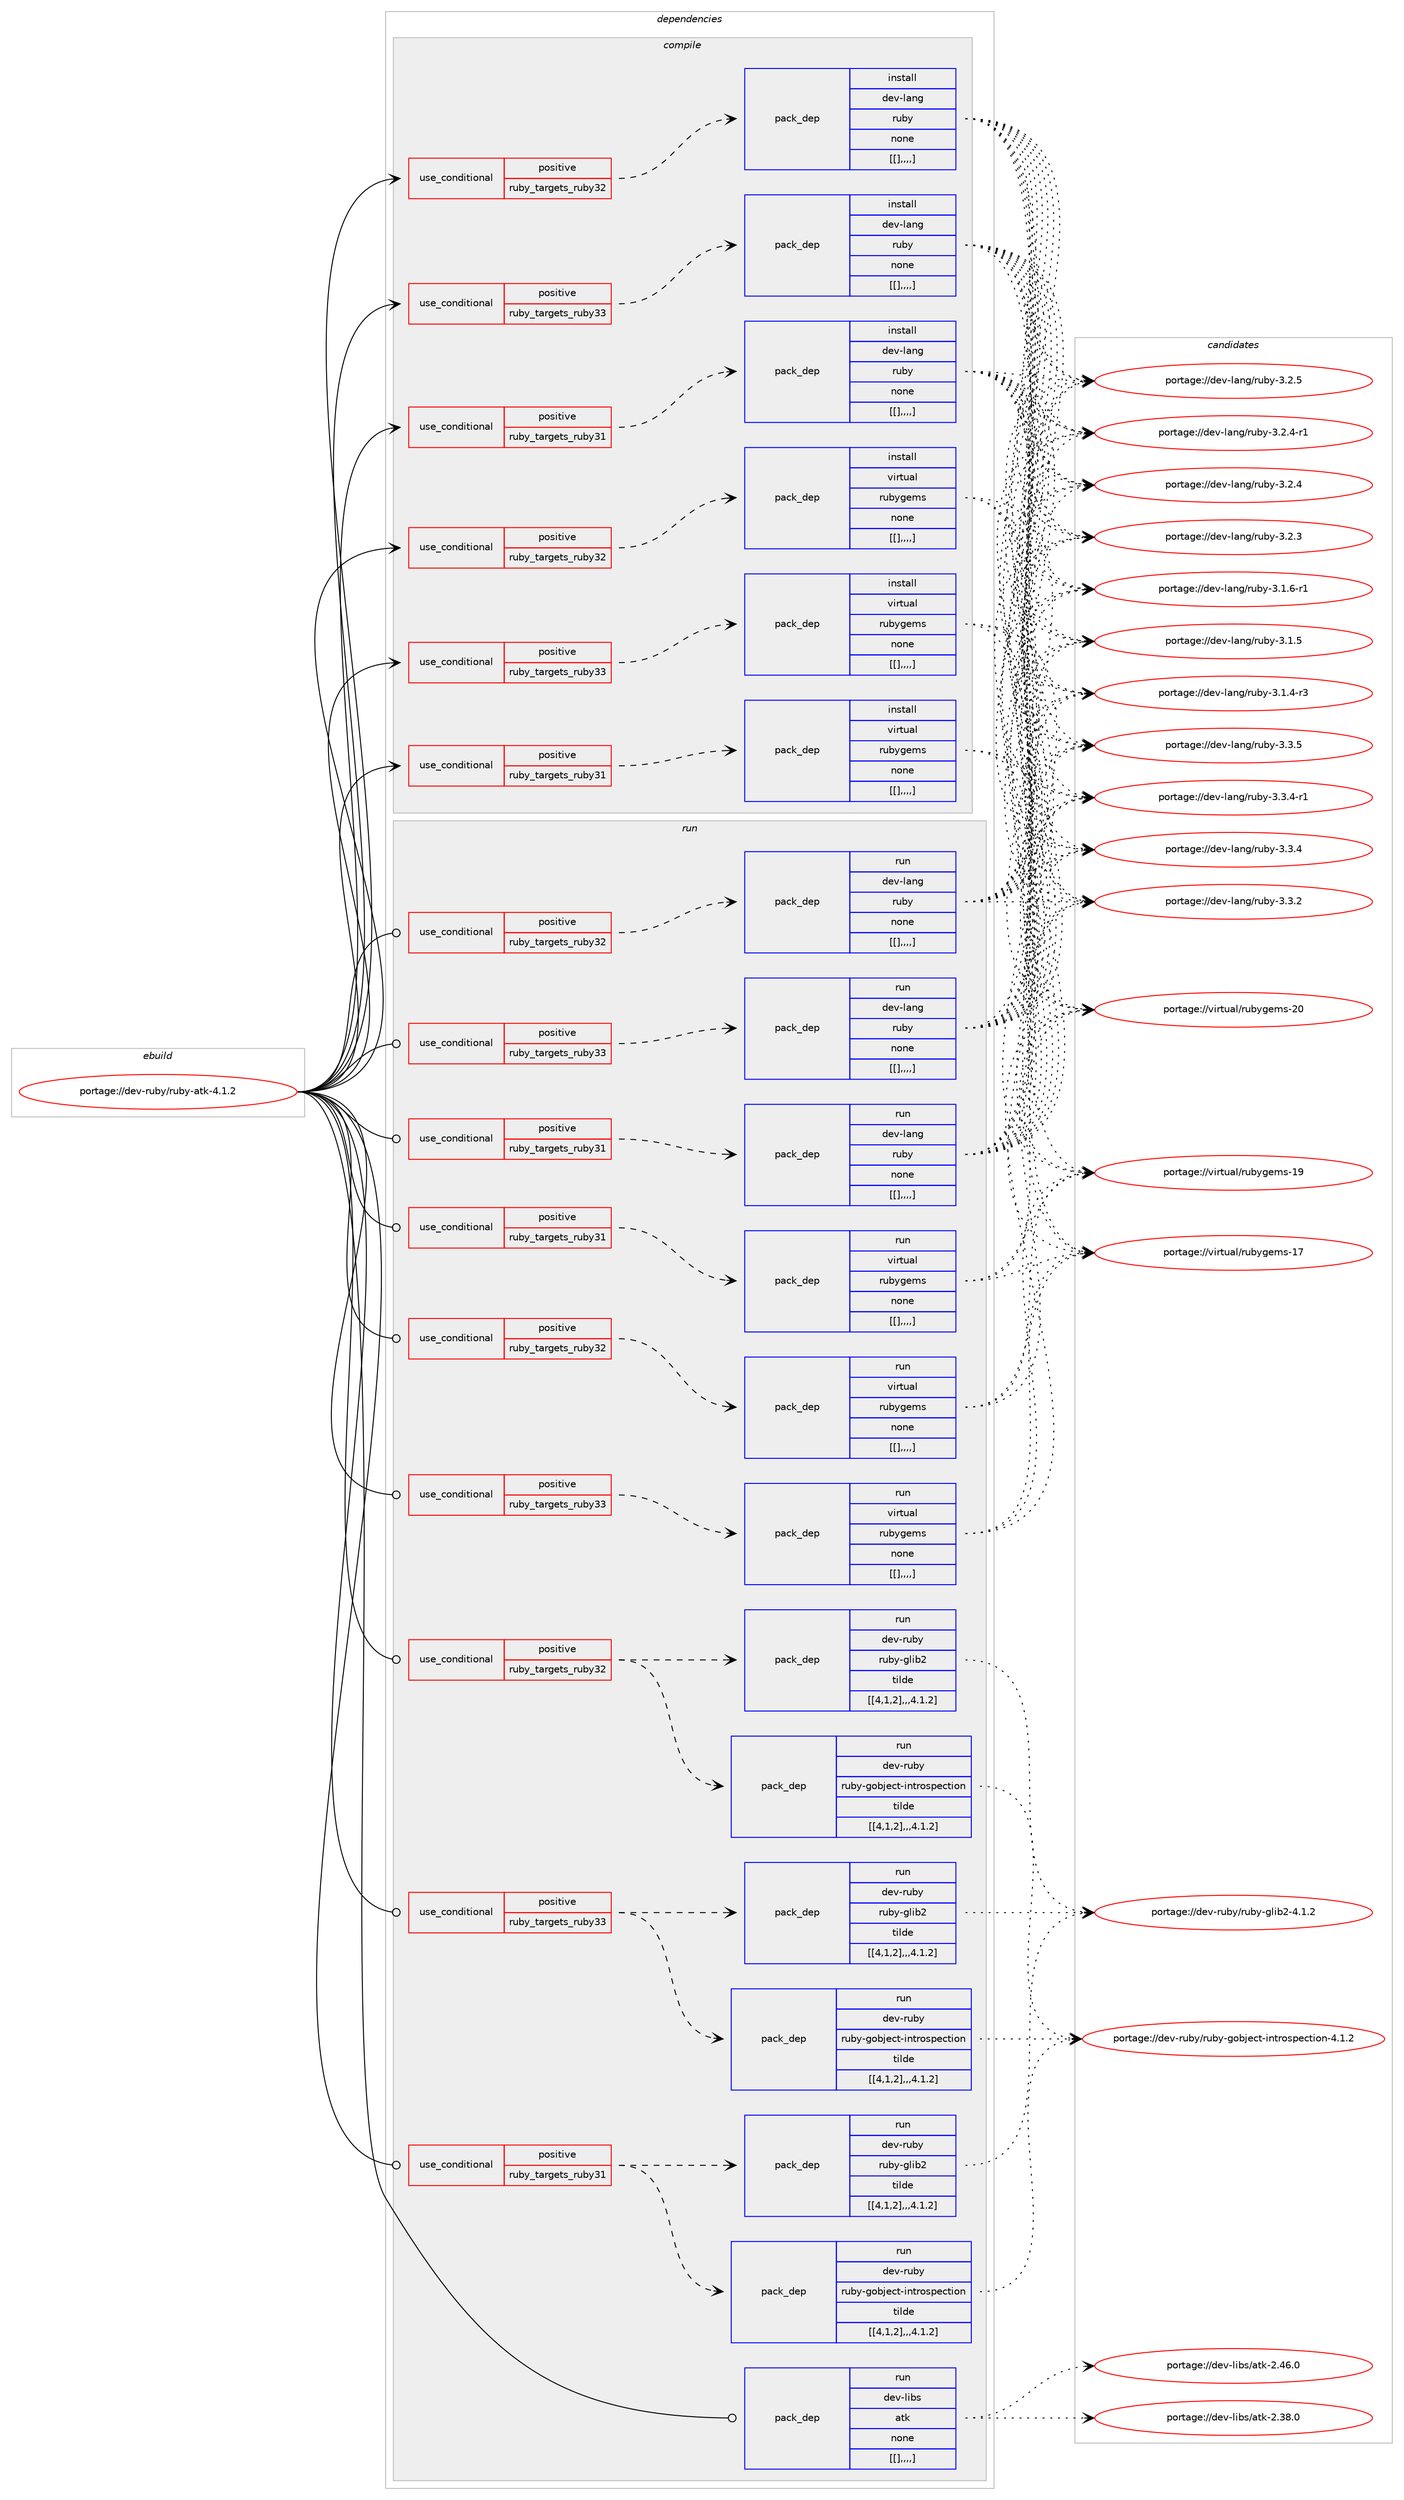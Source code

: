 digraph prolog {

# *************
# Graph options
# *************

newrank=true;
concentrate=true;
compound=true;
graph [rankdir=LR,fontname=Helvetica,fontsize=10,ranksep=1.5];#, ranksep=2.5, nodesep=0.2];
edge  [arrowhead=vee];
node  [fontname=Helvetica,fontsize=10];

# **********
# The ebuild
# **********

subgraph cluster_leftcol {
color=gray;
label=<<i>ebuild</i>>;
id [label="portage://dev-ruby/ruby-atk-4.1.2", color=red, width=4, href="../dev-ruby/ruby-atk-4.1.2.svg"];
}

# ****************
# The dependencies
# ****************

subgraph cluster_midcol {
color=gray;
label=<<i>dependencies</i>>;
subgraph cluster_compile {
fillcolor="#eeeeee";
style=filled;
label=<<i>compile</i>>;
subgraph cond56845 {
dependency203739 [label=<<TABLE BORDER="0" CELLBORDER="1" CELLSPACING="0" CELLPADDING="4"><TR><TD ROWSPAN="3" CELLPADDING="10">use_conditional</TD></TR><TR><TD>positive</TD></TR><TR><TD>ruby_targets_ruby31</TD></TR></TABLE>>, shape=none, color=red];
subgraph pack145517 {
dependency203740 [label=<<TABLE BORDER="0" CELLBORDER="1" CELLSPACING="0" CELLPADDING="4" WIDTH="220"><TR><TD ROWSPAN="6" CELLPADDING="30">pack_dep</TD></TR><TR><TD WIDTH="110">install</TD></TR><TR><TD>dev-lang</TD></TR><TR><TD>ruby</TD></TR><TR><TD>none</TD></TR><TR><TD>[[],,,,]</TD></TR></TABLE>>, shape=none, color=blue];
}
dependency203739:e -> dependency203740:w [weight=20,style="dashed",arrowhead="vee"];
}
id:e -> dependency203739:w [weight=20,style="solid",arrowhead="vee"];
subgraph cond56846 {
dependency203741 [label=<<TABLE BORDER="0" CELLBORDER="1" CELLSPACING="0" CELLPADDING="4"><TR><TD ROWSPAN="3" CELLPADDING="10">use_conditional</TD></TR><TR><TD>positive</TD></TR><TR><TD>ruby_targets_ruby31</TD></TR></TABLE>>, shape=none, color=red];
subgraph pack145518 {
dependency203742 [label=<<TABLE BORDER="0" CELLBORDER="1" CELLSPACING="0" CELLPADDING="4" WIDTH="220"><TR><TD ROWSPAN="6" CELLPADDING="30">pack_dep</TD></TR><TR><TD WIDTH="110">install</TD></TR><TR><TD>virtual</TD></TR><TR><TD>rubygems</TD></TR><TR><TD>none</TD></TR><TR><TD>[[],,,,]</TD></TR></TABLE>>, shape=none, color=blue];
}
dependency203741:e -> dependency203742:w [weight=20,style="dashed",arrowhead="vee"];
}
id:e -> dependency203741:w [weight=20,style="solid",arrowhead="vee"];
subgraph cond56847 {
dependency203743 [label=<<TABLE BORDER="0" CELLBORDER="1" CELLSPACING="0" CELLPADDING="4"><TR><TD ROWSPAN="3" CELLPADDING="10">use_conditional</TD></TR><TR><TD>positive</TD></TR><TR><TD>ruby_targets_ruby32</TD></TR></TABLE>>, shape=none, color=red];
subgraph pack145519 {
dependency203744 [label=<<TABLE BORDER="0" CELLBORDER="1" CELLSPACING="0" CELLPADDING="4" WIDTH="220"><TR><TD ROWSPAN="6" CELLPADDING="30">pack_dep</TD></TR><TR><TD WIDTH="110">install</TD></TR><TR><TD>dev-lang</TD></TR><TR><TD>ruby</TD></TR><TR><TD>none</TD></TR><TR><TD>[[],,,,]</TD></TR></TABLE>>, shape=none, color=blue];
}
dependency203743:e -> dependency203744:w [weight=20,style="dashed",arrowhead="vee"];
}
id:e -> dependency203743:w [weight=20,style="solid",arrowhead="vee"];
subgraph cond56848 {
dependency203745 [label=<<TABLE BORDER="0" CELLBORDER="1" CELLSPACING="0" CELLPADDING="4"><TR><TD ROWSPAN="3" CELLPADDING="10">use_conditional</TD></TR><TR><TD>positive</TD></TR><TR><TD>ruby_targets_ruby32</TD></TR></TABLE>>, shape=none, color=red];
subgraph pack145520 {
dependency203746 [label=<<TABLE BORDER="0" CELLBORDER="1" CELLSPACING="0" CELLPADDING="4" WIDTH="220"><TR><TD ROWSPAN="6" CELLPADDING="30">pack_dep</TD></TR><TR><TD WIDTH="110">install</TD></TR><TR><TD>virtual</TD></TR><TR><TD>rubygems</TD></TR><TR><TD>none</TD></TR><TR><TD>[[],,,,]</TD></TR></TABLE>>, shape=none, color=blue];
}
dependency203745:e -> dependency203746:w [weight=20,style="dashed",arrowhead="vee"];
}
id:e -> dependency203745:w [weight=20,style="solid",arrowhead="vee"];
subgraph cond56849 {
dependency203747 [label=<<TABLE BORDER="0" CELLBORDER="1" CELLSPACING="0" CELLPADDING="4"><TR><TD ROWSPAN="3" CELLPADDING="10">use_conditional</TD></TR><TR><TD>positive</TD></TR><TR><TD>ruby_targets_ruby33</TD></TR></TABLE>>, shape=none, color=red];
subgraph pack145521 {
dependency203748 [label=<<TABLE BORDER="0" CELLBORDER="1" CELLSPACING="0" CELLPADDING="4" WIDTH="220"><TR><TD ROWSPAN="6" CELLPADDING="30">pack_dep</TD></TR><TR><TD WIDTH="110">install</TD></TR><TR><TD>dev-lang</TD></TR><TR><TD>ruby</TD></TR><TR><TD>none</TD></TR><TR><TD>[[],,,,]</TD></TR></TABLE>>, shape=none, color=blue];
}
dependency203747:e -> dependency203748:w [weight=20,style="dashed",arrowhead="vee"];
}
id:e -> dependency203747:w [weight=20,style="solid",arrowhead="vee"];
subgraph cond56850 {
dependency203749 [label=<<TABLE BORDER="0" CELLBORDER="1" CELLSPACING="0" CELLPADDING="4"><TR><TD ROWSPAN="3" CELLPADDING="10">use_conditional</TD></TR><TR><TD>positive</TD></TR><TR><TD>ruby_targets_ruby33</TD></TR></TABLE>>, shape=none, color=red];
subgraph pack145522 {
dependency203750 [label=<<TABLE BORDER="0" CELLBORDER="1" CELLSPACING="0" CELLPADDING="4" WIDTH="220"><TR><TD ROWSPAN="6" CELLPADDING="30">pack_dep</TD></TR><TR><TD WIDTH="110">install</TD></TR><TR><TD>virtual</TD></TR><TR><TD>rubygems</TD></TR><TR><TD>none</TD></TR><TR><TD>[[],,,,]</TD></TR></TABLE>>, shape=none, color=blue];
}
dependency203749:e -> dependency203750:w [weight=20,style="dashed",arrowhead="vee"];
}
id:e -> dependency203749:w [weight=20,style="solid",arrowhead="vee"];
}
subgraph cluster_compileandrun {
fillcolor="#eeeeee";
style=filled;
label=<<i>compile and run</i>>;
}
subgraph cluster_run {
fillcolor="#eeeeee";
style=filled;
label=<<i>run</i>>;
subgraph cond56851 {
dependency203751 [label=<<TABLE BORDER="0" CELLBORDER="1" CELLSPACING="0" CELLPADDING="4"><TR><TD ROWSPAN="3" CELLPADDING="10">use_conditional</TD></TR><TR><TD>positive</TD></TR><TR><TD>ruby_targets_ruby31</TD></TR></TABLE>>, shape=none, color=red];
subgraph pack145523 {
dependency203752 [label=<<TABLE BORDER="0" CELLBORDER="1" CELLSPACING="0" CELLPADDING="4" WIDTH="220"><TR><TD ROWSPAN="6" CELLPADDING="30">pack_dep</TD></TR><TR><TD WIDTH="110">run</TD></TR><TR><TD>dev-lang</TD></TR><TR><TD>ruby</TD></TR><TR><TD>none</TD></TR><TR><TD>[[],,,,]</TD></TR></TABLE>>, shape=none, color=blue];
}
dependency203751:e -> dependency203752:w [weight=20,style="dashed",arrowhead="vee"];
}
id:e -> dependency203751:w [weight=20,style="solid",arrowhead="odot"];
subgraph cond56852 {
dependency203753 [label=<<TABLE BORDER="0" CELLBORDER="1" CELLSPACING="0" CELLPADDING="4"><TR><TD ROWSPAN="3" CELLPADDING="10">use_conditional</TD></TR><TR><TD>positive</TD></TR><TR><TD>ruby_targets_ruby31</TD></TR></TABLE>>, shape=none, color=red];
subgraph pack145524 {
dependency203754 [label=<<TABLE BORDER="0" CELLBORDER="1" CELLSPACING="0" CELLPADDING="4" WIDTH="220"><TR><TD ROWSPAN="6" CELLPADDING="30">pack_dep</TD></TR><TR><TD WIDTH="110">run</TD></TR><TR><TD>dev-ruby</TD></TR><TR><TD>ruby-glib2</TD></TR><TR><TD>tilde</TD></TR><TR><TD>[[4,1,2],,,4.1.2]</TD></TR></TABLE>>, shape=none, color=blue];
}
dependency203753:e -> dependency203754:w [weight=20,style="dashed",arrowhead="vee"];
subgraph pack145525 {
dependency203755 [label=<<TABLE BORDER="0" CELLBORDER="1" CELLSPACING="0" CELLPADDING="4" WIDTH="220"><TR><TD ROWSPAN="6" CELLPADDING="30">pack_dep</TD></TR><TR><TD WIDTH="110">run</TD></TR><TR><TD>dev-ruby</TD></TR><TR><TD>ruby-gobject-introspection</TD></TR><TR><TD>tilde</TD></TR><TR><TD>[[4,1,2],,,4.1.2]</TD></TR></TABLE>>, shape=none, color=blue];
}
dependency203753:e -> dependency203755:w [weight=20,style="dashed",arrowhead="vee"];
}
id:e -> dependency203753:w [weight=20,style="solid",arrowhead="odot"];
subgraph cond56853 {
dependency203756 [label=<<TABLE BORDER="0" CELLBORDER="1" CELLSPACING="0" CELLPADDING="4"><TR><TD ROWSPAN="3" CELLPADDING="10">use_conditional</TD></TR><TR><TD>positive</TD></TR><TR><TD>ruby_targets_ruby31</TD></TR></TABLE>>, shape=none, color=red];
subgraph pack145526 {
dependency203757 [label=<<TABLE BORDER="0" CELLBORDER="1" CELLSPACING="0" CELLPADDING="4" WIDTH="220"><TR><TD ROWSPAN="6" CELLPADDING="30">pack_dep</TD></TR><TR><TD WIDTH="110">run</TD></TR><TR><TD>virtual</TD></TR><TR><TD>rubygems</TD></TR><TR><TD>none</TD></TR><TR><TD>[[],,,,]</TD></TR></TABLE>>, shape=none, color=blue];
}
dependency203756:e -> dependency203757:w [weight=20,style="dashed",arrowhead="vee"];
}
id:e -> dependency203756:w [weight=20,style="solid",arrowhead="odot"];
subgraph cond56854 {
dependency203758 [label=<<TABLE BORDER="0" CELLBORDER="1" CELLSPACING="0" CELLPADDING="4"><TR><TD ROWSPAN="3" CELLPADDING="10">use_conditional</TD></TR><TR><TD>positive</TD></TR><TR><TD>ruby_targets_ruby32</TD></TR></TABLE>>, shape=none, color=red];
subgraph pack145527 {
dependency203759 [label=<<TABLE BORDER="0" CELLBORDER="1" CELLSPACING="0" CELLPADDING="4" WIDTH="220"><TR><TD ROWSPAN="6" CELLPADDING="30">pack_dep</TD></TR><TR><TD WIDTH="110">run</TD></TR><TR><TD>dev-lang</TD></TR><TR><TD>ruby</TD></TR><TR><TD>none</TD></TR><TR><TD>[[],,,,]</TD></TR></TABLE>>, shape=none, color=blue];
}
dependency203758:e -> dependency203759:w [weight=20,style="dashed",arrowhead="vee"];
}
id:e -> dependency203758:w [weight=20,style="solid",arrowhead="odot"];
subgraph cond56855 {
dependency203760 [label=<<TABLE BORDER="0" CELLBORDER="1" CELLSPACING="0" CELLPADDING="4"><TR><TD ROWSPAN="3" CELLPADDING="10">use_conditional</TD></TR><TR><TD>positive</TD></TR><TR><TD>ruby_targets_ruby32</TD></TR></TABLE>>, shape=none, color=red];
subgraph pack145528 {
dependency203761 [label=<<TABLE BORDER="0" CELLBORDER="1" CELLSPACING="0" CELLPADDING="4" WIDTH="220"><TR><TD ROWSPAN="6" CELLPADDING="30">pack_dep</TD></TR><TR><TD WIDTH="110">run</TD></TR><TR><TD>dev-ruby</TD></TR><TR><TD>ruby-glib2</TD></TR><TR><TD>tilde</TD></TR><TR><TD>[[4,1,2],,,4.1.2]</TD></TR></TABLE>>, shape=none, color=blue];
}
dependency203760:e -> dependency203761:w [weight=20,style="dashed",arrowhead="vee"];
subgraph pack145529 {
dependency203762 [label=<<TABLE BORDER="0" CELLBORDER="1" CELLSPACING="0" CELLPADDING="4" WIDTH="220"><TR><TD ROWSPAN="6" CELLPADDING="30">pack_dep</TD></TR><TR><TD WIDTH="110">run</TD></TR><TR><TD>dev-ruby</TD></TR><TR><TD>ruby-gobject-introspection</TD></TR><TR><TD>tilde</TD></TR><TR><TD>[[4,1,2],,,4.1.2]</TD></TR></TABLE>>, shape=none, color=blue];
}
dependency203760:e -> dependency203762:w [weight=20,style="dashed",arrowhead="vee"];
}
id:e -> dependency203760:w [weight=20,style="solid",arrowhead="odot"];
subgraph cond56856 {
dependency203763 [label=<<TABLE BORDER="0" CELLBORDER="1" CELLSPACING="0" CELLPADDING="4"><TR><TD ROWSPAN="3" CELLPADDING="10">use_conditional</TD></TR><TR><TD>positive</TD></TR><TR><TD>ruby_targets_ruby32</TD></TR></TABLE>>, shape=none, color=red];
subgraph pack145530 {
dependency203764 [label=<<TABLE BORDER="0" CELLBORDER="1" CELLSPACING="0" CELLPADDING="4" WIDTH="220"><TR><TD ROWSPAN="6" CELLPADDING="30">pack_dep</TD></TR><TR><TD WIDTH="110">run</TD></TR><TR><TD>virtual</TD></TR><TR><TD>rubygems</TD></TR><TR><TD>none</TD></TR><TR><TD>[[],,,,]</TD></TR></TABLE>>, shape=none, color=blue];
}
dependency203763:e -> dependency203764:w [weight=20,style="dashed",arrowhead="vee"];
}
id:e -> dependency203763:w [weight=20,style="solid",arrowhead="odot"];
subgraph cond56857 {
dependency203765 [label=<<TABLE BORDER="0" CELLBORDER="1" CELLSPACING="0" CELLPADDING="4"><TR><TD ROWSPAN="3" CELLPADDING="10">use_conditional</TD></TR><TR><TD>positive</TD></TR><TR><TD>ruby_targets_ruby33</TD></TR></TABLE>>, shape=none, color=red];
subgraph pack145531 {
dependency203766 [label=<<TABLE BORDER="0" CELLBORDER="1" CELLSPACING="0" CELLPADDING="4" WIDTH="220"><TR><TD ROWSPAN="6" CELLPADDING="30">pack_dep</TD></TR><TR><TD WIDTH="110">run</TD></TR><TR><TD>dev-lang</TD></TR><TR><TD>ruby</TD></TR><TR><TD>none</TD></TR><TR><TD>[[],,,,]</TD></TR></TABLE>>, shape=none, color=blue];
}
dependency203765:e -> dependency203766:w [weight=20,style="dashed",arrowhead="vee"];
}
id:e -> dependency203765:w [weight=20,style="solid",arrowhead="odot"];
subgraph cond56858 {
dependency203767 [label=<<TABLE BORDER="0" CELLBORDER="1" CELLSPACING="0" CELLPADDING="4"><TR><TD ROWSPAN="3" CELLPADDING="10">use_conditional</TD></TR><TR><TD>positive</TD></TR><TR><TD>ruby_targets_ruby33</TD></TR></TABLE>>, shape=none, color=red];
subgraph pack145532 {
dependency203768 [label=<<TABLE BORDER="0" CELLBORDER="1" CELLSPACING="0" CELLPADDING="4" WIDTH="220"><TR><TD ROWSPAN="6" CELLPADDING="30">pack_dep</TD></TR><TR><TD WIDTH="110">run</TD></TR><TR><TD>dev-ruby</TD></TR><TR><TD>ruby-glib2</TD></TR><TR><TD>tilde</TD></TR><TR><TD>[[4,1,2],,,4.1.2]</TD></TR></TABLE>>, shape=none, color=blue];
}
dependency203767:e -> dependency203768:w [weight=20,style="dashed",arrowhead="vee"];
subgraph pack145533 {
dependency203769 [label=<<TABLE BORDER="0" CELLBORDER="1" CELLSPACING="0" CELLPADDING="4" WIDTH="220"><TR><TD ROWSPAN="6" CELLPADDING="30">pack_dep</TD></TR><TR><TD WIDTH="110">run</TD></TR><TR><TD>dev-ruby</TD></TR><TR><TD>ruby-gobject-introspection</TD></TR><TR><TD>tilde</TD></TR><TR><TD>[[4,1,2],,,4.1.2]</TD></TR></TABLE>>, shape=none, color=blue];
}
dependency203767:e -> dependency203769:w [weight=20,style="dashed",arrowhead="vee"];
}
id:e -> dependency203767:w [weight=20,style="solid",arrowhead="odot"];
subgraph cond56859 {
dependency203770 [label=<<TABLE BORDER="0" CELLBORDER="1" CELLSPACING="0" CELLPADDING="4"><TR><TD ROWSPAN="3" CELLPADDING="10">use_conditional</TD></TR><TR><TD>positive</TD></TR><TR><TD>ruby_targets_ruby33</TD></TR></TABLE>>, shape=none, color=red];
subgraph pack145534 {
dependency203771 [label=<<TABLE BORDER="0" CELLBORDER="1" CELLSPACING="0" CELLPADDING="4" WIDTH="220"><TR><TD ROWSPAN="6" CELLPADDING="30">pack_dep</TD></TR><TR><TD WIDTH="110">run</TD></TR><TR><TD>virtual</TD></TR><TR><TD>rubygems</TD></TR><TR><TD>none</TD></TR><TR><TD>[[],,,,]</TD></TR></TABLE>>, shape=none, color=blue];
}
dependency203770:e -> dependency203771:w [weight=20,style="dashed",arrowhead="vee"];
}
id:e -> dependency203770:w [weight=20,style="solid",arrowhead="odot"];
subgraph pack145535 {
dependency203772 [label=<<TABLE BORDER="0" CELLBORDER="1" CELLSPACING="0" CELLPADDING="4" WIDTH="220"><TR><TD ROWSPAN="6" CELLPADDING="30">pack_dep</TD></TR><TR><TD WIDTH="110">run</TD></TR><TR><TD>dev-libs</TD></TR><TR><TD>atk</TD></TR><TR><TD>none</TD></TR><TR><TD>[[],,,,]</TD></TR></TABLE>>, shape=none, color=blue];
}
id:e -> dependency203772:w [weight=20,style="solid",arrowhead="odot"];
}
}

# **************
# The candidates
# **************

subgraph cluster_choices {
rank=same;
color=gray;
label=<<i>candidates</i>>;

subgraph choice145517 {
color=black;
nodesep=1;
choice10010111845108971101034711411798121455146514653 [label="portage://dev-lang/ruby-3.3.5", color=red, width=4,href="../dev-lang/ruby-3.3.5.svg"];
choice100101118451089711010347114117981214551465146524511449 [label="portage://dev-lang/ruby-3.3.4-r1", color=red, width=4,href="../dev-lang/ruby-3.3.4-r1.svg"];
choice10010111845108971101034711411798121455146514652 [label="portage://dev-lang/ruby-3.3.4", color=red, width=4,href="../dev-lang/ruby-3.3.4.svg"];
choice10010111845108971101034711411798121455146514650 [label="portage://dev-lang/ruby-3.3.2", color=red, width=4,href="../dev-lang/ruby-3.3.2.svg"];
choice10010111845108971101034711411798121455146504653 [label="portage://dev-lang/ruby-3.2.5", color=red, width=4,href="../dev-lang/ruby-3.2.5.svg"];
choice100101118451089711010347114117981214551465046524511449 [label="portage://dev-lang/ruby-3.2.4-r1", color=red, width=4,href="../dev-lang/ruby-3.2.4-r1.svg"];
choice10010111845108971101034711411798121455146504652 [label="portage://dev-lang/ruby-3.2.4", color=red, width=4,href="../dev-lang/ruby-3.2.4.svg"];
choice10010111845108971101034711411798121455146504651 [label="portage://dev-lang/ruby-3.2.3", color=red, width=4,href="../dev-lang/ruby-3.2.3.svg"];
choice100101118451089711010347114117981214551464946544511449 [label="portage://dev-lang/ruby-3.1.6-r1", color=red, width=4,href="../dev-lang/ruby-3.1.6-r1.svg"];
choice10010111845108971101034711411798121455146494653 [label="portage://dev-lang/ruby-3.1.5", color=red, width=4,href="../dev-lang/ruby-3.1.5.svg"];
choice100101118451089711010347114117981214551464946524511451 [label="portage://dev-lang/ruby-3.1.4-r3", color=red, width=4,href="../dev-lang/ruby-3.1.4-r3.svg"];
dependency203740:e -> choice10010111845108971101034711411798121455146514653:w [style=dotted,weight="100"];
dependency203740:e -> choice100101118451089711010347114117981214551465146524511449:w [style=dotted,weight="100"];
dependency203740:e -> choice10010111845108971101034711411798121455146514652:w [style=dotted,weight="100"];
dependency203740:e -> choice10010111845108971101034711411798121455146514650:w [style=dotted,weight="100"];
dependency203740:e -> choice10010111845108971101034711411798121455146504653:w [style=dotted,weight="100"];
dependency203740:e -> choice100101118451089711010347114117981214551465046524511449:w [style=dotted,weight="100"];
dependency203740:e -> choice10010111845108971101034711411798121455146504652:w [style=dotted,weight="100"];
dependency203740:e -> choice10010111845108971101034711411798121455146504651:w [style=dotted,weight="100"];
dependency203740:e -> choice100101118451089711010347114117981214551464946544511449:w [style=dotted,weight="100"];
dependency203740:e -> choice10010111845108971101034711411798121455146494653:w [style=dotted,weight="100"];
dependency203740:e -> choice100101118451089711010347114117981214551464946524511451:w [style=dotted,weight="100"];
}
subgraph choice145518 {
color=black;
nodesep=1;
choice118105114116117971084711411798121103101109115455048 [label="portage://virtual/rubygems-20", color=red, width=4,href="../virtual/rubygems-20.svg"];
choice118105114116117971084711411798121103101109115454957 [label="portage://virtual/rubygems-19", color=red, width=4,href="../virtual/rubygems-19.svg"];
choice118105114116117971084711411798121103101109115454955 [label="portage://virtual/rubygems-17", color=red, width=4,href="../virtual/rubygems-17.svg"];
dependency203742:e -> choice118105114116117971084711411798121103101109115455048:w [style=dotted,weight="100"];
dependency203742:e -> choice118105114116117971084711411798121103101109115454957:w [style=dotted,weight="100"];
dependency203742:e -> choice118105114116117971084711411798121103101109115454955:w [style=dotted,weight="100"];
}
subgraph choice145519 {
color=black;
nodesep=1;
choice10010111845108971101034711411798121455146514653 [label="portage://dev-lang/ruby-3.3.5", color=red, width=4,href="../dev-lang/ruby-3.3.5.svg"];
choice100101118451089711010347114117981214551465146524511449 [label="portage://dev-lang/ruby-3.3.4-r1", color=red, width=4,href="../dev-lang/ruby-3.3.4-r1.svg"];
choice10010111845108971101034711411798121455146514652 [label="portage://dev-lang/ruby-3.3.4", color=red, width=4,href="../dev-lang/ruby-3.3.4.svg"];
choice10010111845108971101034711411798121455146514650 [label="portage://dev-lang/ruby-3.3.2", color=red, width=4,href="../dev-lang/ruby-3.3.2.svg"];
choice10010111845108971101034711411798121455146504653 [label="portage://dev-lang/ruby-3.2.5", color=red, width=4,href="../dev-lang/ruby-3.2.5.svg"];
choice100101118451089711010347114117981214551465046524511449 [label="portage://dev-lang/ruby-3.2.4-r1", color=red, width=4,href="../dev-lang/ruby-3.2.4-r1.svg"];
choice10010111845108971101034711411798121455146504652 [label="portage://dev-lang/ruby-3.2.4", color=red, width=4,href="../dev-lang/ruby-3.2.4.svg"];
choice10010111845108971101034711411798121455146504651 [label="portage://dev-lang/ruby-3.2.3", color=red, width=4,href="../dev-lang/ruby-3.2.3.svg"];
choice100101118451089711010347114117981214551464946544511449 [label="portage://dev-lang/ruby-3.1.6-r1", color=red, width=4,href="../dev-lang/ruby-3.1.6-r1.svg"];
choice10010111845108971101034711411798121455146494653 [label="portage://dev-lang/ruby-3.1.5", color=red, width=4,href="../dev-lang/ruby-3.1.5.svg"];
choice100101118451089711010347114117981214551464946524511451 [label="portage://dev-lang/ruby-3.1.4-r3", color=red, width=4,href="../dev-lang/ruby-3.1.4-r3.svg"];
dependency203744:e -> choice10010111845108971101034711411798121455146514653:w [style=dotted,weight="100"];
dependency203744:e -> choice100101118451089711010347114117981214551465146524511449:w [style=dotted,weight="100"];
dependency203744:e -> choice10010111845108971101034711411798121455146514652:w [style=dotted,weight="100"];
dependency203744:e -> choice10010111845108971101034711411798121455146514650:w [style=dotted,weight="100"];
dependency203744:e -> choice10010111845108971101034711411798121455146504653:w [style=dotted,weight="100"];
dependency203744:e -> choice100101118451089711010347114117981214551465046524511449:w [style=dotted,weight="100"];
dependency203744:e -> choice10010111845108971101034711411798121455146504652:w [style=dotted,weight="100"];
dependency203744:e -> choice10010111845108971101034711411798121455146504651:w [style=dotted,weight="100"];
dependency203744:e -> choice100101118451089711010347114117981214551464946544511449:w [style=dotted,weight="100"];
dependency203744:e -> choice10010111845108971101034711411798121455146494653:w [style=dotted,weight="100"];
dependency203744:e -> choice100101118451089711010347114117981214551464946524511451:w [style=dotted,weight="100"];
}
subgraph choice145520 {
color=black;
nodesep=1;
choice118105114116117971084711411798121103101109115455048 [label="portage://virtual/rubygems-20", color=red, width=4,href="../virtual/rubygems-20.svg"];
choice118105114116117971084711411798121103101109115454957 [label="portage://virtual/rubygems-19", color=red, width=4,href="../virtual/rubygems-19.svg"];
choice118105114116117971084711411798121103101109115454955 [label="portage://virtual/rubygems-17", color=red, width=4,href="../virtual/rubygems-17.svg"];
dependency203746:e -> choice118105114116117971084711411798121103101109115455048:w [style=dotted,weight="100"];
dependency203746:e -> choice118105114116117971084711411798121103101109115454957:w [style=dotted,weight="100"];
dependency203746:e -> choice118105114116117971084711411798121103101109115454955:w [style=dotted,weight="100"];
}
subgraph choice145521 {
color=black;
nodesep=1;
choice10010111845108971101034711411798121455146514653 [label="portage://dev-lang/ruby-3.3.5", color=red, width=4,href="../dev-lang/ruby-3.3.5.svg"];
choice100101118451089711010347114117981214551465146524511449 [label="portage://dev-lang/ruby-3.3.4-r1", color=red, width=4,href="../dev-lang/ruby-3.3.4-r1.svg"];
choice10010111845108971101034711411798121455146514652 [label="portage://dev-lang/ruby-3.3.4", color=red, width=4,href="../dev-lang/ruby-3.3.4.svg"];
choice10010111845108971101034711411798121455146514650 [label="portage://dev-lang/ruby-3.3.2", color=red, width=4,href="../dev-lang/ruby-3.3.2.svg"];
choice10010111845108971101034711411798121455146504653 [label="portage://dev-lang/ruby-3.2.5", color=red, width=4,href="../dev-lang/ruby-3.2.5.svg"];
choice100101118451089711010347114117981214551465046524511449 [label="portage://dev-lang/ruby-3.2.4-r1", color=red, width=4,href="../dev-lang/ruby-3.2.4-r1.svg"];
choice10010111845108971101034711411798121455146504652 [label="portage://dev-lang/ruby-3.2.4", color=red, width=4,href="../dev-lang/ruby-3.2.4.svg"];
choice10010111845108971101034711411798121455146504651 [label="portage://dev-lang/ruby-3.2.3", color=red, width=4,href="../dev-lang/ruby-3.2.3.svg"];
choice100101118451089711010347114117981214551464946544511449 [label="portage://dev-lang/ruby-3.1.6-r1", color=red, width=4,href="../dev-lang/ruby-3.1.6-r1.svg"];
choice10010111845108971101034711411798121455146494653 [label="portage://dev-lang/ruby-3.1.5", color=red, width=4,href="../dev-lang/ruby-3.1.5.svg"];
choice100101118451089711010347114117981214551464946524511451 [label="portage://dev-lang/ruby-3.1.4-r3", color=red, width=4,href="../dev-lang/ruby-3.1.4-r3.svg"];
dependency203748:e -> choice10010111845108971101034711411798121455146514653:w [style=dotted,weight="100"];
dependency203748:e -> choice100101118451089711010347114117981214551465146524511449:w [style=dotted,weight="100"];
dependency203748:e -> choice10010111845108971101034711411798121455146514652:w [style=dotted,weight="100"];
dependency203748:e -> choice10010111845108971101034711411798121455146514650:w [style=dotted,weight="100"];
dependency203748:e -> choice10010111845108971101034711411798121455146504653:w [style=dotted,weight="100"];
dependency203748:e -> choice100101118451089711010347114117981214551465046524511449:w [style=dotted,weight="100"];
dependency203748:e -> choice10010111845108971101034711411798121455146504652:w [style=dotted,weight="100"];
dependency203748:e -> choice10010111845108971101034711411798121455146504651:w [style=dotted,weight="100"];
dependency203748:e -> choice100101118451089711010347114117981214551464946544511449:w [style=dotted,weight="100"];
dependency203748:e -> choice10010111845108971101034711411798121455146494653:w [style=dotted,weight="100"];
dependency203748:e -> choice100101118451089711010347114117981214551464946524511451:w [style=dotted,weight="100"];
}
subgraph choice145522 {
color=black;
nodesep=1;
choice118105114116117971084711411798121103101109115455048 [label="portage://virtual/rubygems-20", color=red, width=4,href="../virtual/rubygems-20.svg"];
choice118105114116117971084711411798121103101109115454957 [label="portage://virtual/rubygems-19", color=red, width=4,href="../virtual/rubygems-19.svg"];
choice118105114116117971084711411798121103101109115454955 [label="portage://virtual/rubygems-17", color=red, width=4,href="../virtual/rubygems-17.svg"];
dependency203750:e -> choice118105114116117971084711411798121103101109115455048:w [style=dotted,weight="100"];
dependency203750:e -> choice118105114116117971084711411798121103101109115454957:w [style=dotted,weight="100"];
dependency203750:e -> choice118105114116117971084711411798121103101109115454955:w [style=dotted,weight="100"];
}
subgraph choice145523 {
color=black;
nodesep=1;
choice10010111845108971101034711411798121455146514653 [label="portage://dev-lang/ruby-3.3.5", color=red, width=4,href="../dev-lang/ruby-3.3.5.svg"];
choice100101118451089711010347114117981214551465146524511449 [label="portage://dev-lang/ruby-3.3.4-r1", color=red, width=4,href="../dev-lang/ruby-3.3.4-r1.svg"];
choice10010111845108971101034711411798121455146514652 [label="portage://dev-lang/ruby-3.3.4", color=red, width=4,href="../dev-lang/ruby-3.3.4.svg"];
choice10010111845108971101034711411798121455146514650 [label="portage://dev-lang/ruby-3.3.2", color=red, width=4,href="../dev-lang/ruby-3.3.2.svg"];
choice10010111845108971101034711411798121455146504653 [label="portage://dev-lang/ruby-3.2.5", color=red, width=4,href="../dev-lang/ruby-3.2.5.svg"];
choice100101118451089711010347114117981214551465046524511449 [label="portage://dev-lang/ruby-3.2.4-r1", color=red, width=4,href="../dev-lang/ruby-3.2.4-r1.svg"];
choice10010111845108971101034711411798121455146504652 [label="portage://dev-lang/ruby-3.2.4", color=red, width=4,href="../dev-lang/ruby-3.2.4.svg"];
choice10010111845108971101034711411798121455146504651 [label="portage://dev-lang/ruby-3.2.3", color=red, width=4,href="../dev-lang/ruby-3.2.3.svg"];
choice100101118451089711010347114117981214551464946544511449 [label="portage://dev-lang/ruby-3.1.6-r1", color=red, width=4,href="../dev-lang/ruby-3.1.6-r1.svg"];
choice10010111845108971101034711411798121455146494653 [label="portage://dev-lang/ruby-3.1.5", color=red, width=4,href="../dev-lang/ruby-3.1.5.svg"];
choice100101118451089711010347114117981214551464946524511451 [label="portage://dev-lang/ruby-3.1.4-r3", color=red, width=4,href="../dev-lang/ruby-3.1.4-r3.svg"];
dependency203752:e -> choice10010111845108971101034711411798121455146514653:w [style=dotted,weight="100"];
dependency203752:e -> choice100101118451089711010347114117981214551465146524511449:w [style=dotted,weight="100"];
dependency203752:e -> choice10010111845108971101034711411798121455146514652:w [style=dotted,weight="100"];
dependency203752:e -> choice10010111845108971101034711411798121455146514650:w [style=dotted,weight="100"];
dependency203752:e -> choice10010111845108971101034711411798121455146504653:w [style=dotted,weight="100"];
dependency203752:e -> choice100101118451089711010347114117981214551465046524511449:w [style=dotted,weight="100"];
dependency203752:e -> choice10010111845108971101034711411798121455146504652:w [style=dotted,weight="100"];
dependency203752:e -> choice10010111845108971101034711411798121455146504651:w [style=dotted,weight="100"];
dependency203752:e -> choice100101118451089711010347114117981214551464946544511449:w [style=dotted,weight="100"];
dependency203752:e -> choice10010111845108971101034711411798121455146494653:w [style=dotted,weight="100"];
dependency203752:e -> choice100101118451089711010347114117981214551464946524511451:w [style=dotted,weight="100"];
}
subgraph choice145524 {
color=black;
nodesep=1;
choice10010111845114117981214711411798121451031081059850455246494650 [label="portage://dev-ruby/ruby-glib2-4.1.2", color=red, width=4,href="../dev-ruby/ruby-glib2-4.1.2.svg"];
dependency203754:e -> choice10010111845114117981214711411798121451031081059850455246494650:w [style=dotted,weight="100"];
}
subgraph choice145525 {
color=black;
nodesep=1;
choice100101118451141179812147114117981214510311198106101991164510511011611411111511210199116105111110455246494650 [label="portage://dev-ruby/ruby-gobject-introspection-4.1.2", color=red, width=4,href="../dev-ruby/ruby-gobject-introspection-4.1.2.svg"];
dependency203755:e -> choice100101118451141179812147114117981214510311198106101991164510511011611411111511210199116105111110455246494650:w [style=dotted,weight="100"];
}
subgraph choice145526 {
color=black;
nodesep=1;
choice118105114116117971084711411798121103101109115455048 [label="portage://virtual/rubygems-20", color=red, width=4,href="../virtual/rubygems-20.svg"];
choice118105114116117971084711411798121103101109115454957 [label="portage://virtual/rubygems-19", color=red, width=4,href="../virtual/rubygems-19.svg"];
choice118105114116117971084711411798121103101109115454955 [label="portage://virtual/rubygems-17", color=red, width=4,href="../virtual/rubygems-17.svg"];
dependency203757:e -> choice118105114116117971084711411798121103101109115455048:w [style=dotted,weight="100"];
dependency203757:e -> choice118105114116117971084711411798121103101109115454957:w [style=dotted,weight="100"];
dependency203757:e -> choice118105114116117971084711411798121103101109115454955:w [style=dotted,weight="100"];
}
subgraph choice145527 {
color=black;
nodesep=1;
choice10010111845108971101034711411798121455146514653 [label="portage://dev-lang/ruby-3.3.5", color=red, width=4,href="../dev-lang/ruby-3.3.5.svg"];
choice100101118451089711010347114117981214551465146524511449 [label="portage://dev-lang/ruby-3.3.4-r1", color=red, width=4,href="../dev-lang/ruby-3.3.4-r1.svg"];
choice10010111845108971101034711411798121455146514652 [label="portage://dev-lang/ruby-3.3.4", color=red, width=4,href="../dev-lang/ruby-3.3.4.svg"];
choice10010111845108971101034711411798121455146514650 [label="portage://dev-lang/ruby-3.3.2", color=red, width=4,href="../dev-lang/ruby-3.3.2.svg"];
choice10010111845108971101034711411798121455146504653 [label="portage://dev-lang/ruby-3.2.5", color=red, width=4,href="../dev-lang/ruby-3.2.5.svg"];
choice100101118451089711010347114117981214551465046524511449 [label="portage://dev-lang/ruby-3.2.4-r1", color=red, width=4,href="../dev-lang/ruby-3.2.4-r1.svg"];
choice10010111845108971101034711411798121455146504652 [label="portage://dev-lang/ruby-3.2.4", color=red, width=4,href="../dev-lang/ruby-3.2.4.svg"];
choice10010111845108971101034711411798121455146504651 [label="portage://dev-lang/ruby-3.2.3", color=red, width=4,href="../dev-lang/ruby-3.2.3.svg"];
choice100101118451089711010347114117981214551464946544511449 [label="portage://dev-lang/ruby-3.1.6-r1", color=red, width=4,href="../dev-lang/ruby-3.1.6-r1.svg"];
choice10010111845108971101034711411798121455146494653 [label="portage://dev-lang/ruby-3.1.5", color=red, width=4,href="../dev-lang/ruby-3.1.5.svg"];
choice100101118451089711010347114117981214551464946524511451 [label="portage://dev-lang/ruby-3.1.4-r3", color=red, width=4,href="../dev-lang/ruby-3.1.4-r3.svg"];
dependency203759:e -> choice10010111845108971101034711411798121455146514653:w [style=dotted,weight="100"];
dependency203759:e -> choice100101118451089711010347114117981214551465146524511449:w [style=dotted,weight="100"];
dependency203759:e -> choice10010111845108971101034711411798121455146514652:w [style=dotted,weight="100"];
dependency203759:e -> choice10010111845108971101034711411798121455146514650:w [style=dotted,weight="100"];
dependency203759:e -> choice10010111845108971101034711411798121455146504653:w [style=dotted,weight="100"];
dependency203759:e -> choice100101118451089711010347114117981214551465046524511449:w [style=dotted,weight="100"];
dependency203759:e -> choice10010111845108971101034711411798121455146504652:w [style=dotted,weight="100"];
dependency203759:e -> choice10010111845108971101034711411798121455146504651:w [style=dotted,weight="100"];
dependency203759:e -> choice100101118451089711010347114117981214551464946544511449:w [style=dotted,weight="100"];
dependency203759:e -> choice10010111845108971101034711411798121455146494653:w [style=dotted,weight="100"];
dependency203759:e -> choice100101118451089711010347114117981214551464946524511451:w [style=dotted,weight="100"];
}
subgraph choice145528 {
color=black;
nodesep=1;
choice10010111845114117981214711411798121451031081059850455246494650 [label="portage://dev-ruby/ruby-glib2-4.1.2", color=red, width=4,href="../dev-ruby/ruby-glib2-4.1.2.svg"];
dependency203761:e -> choice10010111845114117981214711411798121451031081059850455246494650:w [style=dotted,weight="100"];
}
subgraph choice145529 {
color=black;
nodesep=1;
choice100101118451141179812147114117981214510311198106101991164510511011611411111511210199116105111110455246494650 [label="portage://dev-ruby/ruby-gobject-introspection-4.1.2", color=red, width=4,href="../dev-ruby/ruby-gobject-introspection-4.1.2.svg"];
dependency203762:e -> choice100101118451141179812147114117981214510311198106101991164510511011611411111511210199116105111110455246494650:w [style=dotted,weight="100"];
}
subgraph choice145530 {
color=black;
nodesep=1;
choice118105114116117971084711411798121103101109115455048 [label="portage://virtual/rubygems-20", color=red, width=4,href="../virtual/rubygems-20.svg"];
choice118105114116117971084711411798121103101109115454957 [label="portage://virtual/rubygems-19", color=red, width=4,href="../virtual/rubygems-19.svg"];
choice118105114116117971084711411798121103101109115454955 [label="portage://virtual/rubygems-17", color=red, width=4,href="../virtual/rubygems-17.svg"];
dependency203764:e -> choice118105114116117971084711411798121103101109115455048:w [style=dotted,weight="100"];
dependency203764:e -> choice118105114116117971084711411798121103101109115454957:w [style=dotted,weight="100"];
dependency203764:e -> choice118105114116117971084711411798121103101109115454955:w [style=dotted,weight="100"];
}
subgraph choice145531 {
color=black;
nodesep=1;
choice10010111845108971101034711411798121455146514653 [label="portage://dev-lang/ruby-3.3.5", color=red, width=4,href="../dev-lang/ruby-3.3.5.svg"];
choice100101118451089711010347114117981214551465146524511449 [label="portage://dev-lang/ruby-3.3.4-r1", color=red, width=4,href="../dev-lang/ruby-3.3.4-r1.svg"];
choice10010111845108971101034711411798121455146514652 [label="portage://dev-lang/ruby-3.3.4", color=red, width=4,href="../dev-lang/ruby-3.3.4.svg"];
choice10010111845108971101034711411798121455146514650 [label="portage://dev-lang/ruby-3.3.2", color=red, width=4,href="../dev-lang/ruby-3.3.2.svg"];
choice10010111845108971101034711411798121455146504653 [label="portage://dev-lang/ruby-3.2.5", color=red, width=4,href="../dev-lang/ruby-3.2.5.svg"];
choice100101118451089711010347114117981214551465046524511449 [label="portage://dev-lang/ruby-3.2.4-r1", color=red, width=4,href="../dev-lang/ruby-3.2.4-r1.svg"];
choice10010111845108971101034711411798121455146504652 [label="portage://dev-lang/ruby-3.2.4", color=red, width=4,href="../dev-lang/ruby-3.2.4.svg"];
choice10010111845108971101034711411798121455146504651 [label="portage://dev-lang/ruby-3.2.3", color=red, width=4,href="../dev-lang/ruby-3.2.3.svg"];
choice100101118451089711010347114117981214551464946544511449 [label="portage://dev-lang/ruby-3.1.6-r1", color=red, width=4,href="../dev-lang/ruby-3.1.6-r1.svg"];
choice10010111845108971101034711411798121455146494653 [label="portage://dev-lang/ruby-3.1.5", color=red, width=4,href="../dev-lang/ruby-3.1.5.svg"];
choice100101118451089711010347114117981214551464946524511451 [label="portage://dev-lang/ruby-3.1.4-r3", color=red, width=4,href="../dev-lang/ruby-3.1.4-r3.svg"];
dependency203766:e -> choice10010111845108971101034711411798121455146514653:w [style=dotted,weight="100"];
dependency203766:e -> choice100101118451089711010347114117981214551465146524511449:w [style=dotted,weight="100"];
dependency203766:e -> choice10010111845108971101034711411798121455146514652:w [style=dotted,weight="100"];
dependency203766:e -> choice10010111845108971101034711411798121455146514650:w [style=dotted,weight="100"];
dependency203766:e -> choice10010111845108971101034711411798121455146504653:w [style=dotted,weight="100"];
dependency203766:e -> choice100101118451089711010347114117981214551465046524511449:w [style=dotted,weight="100"];
dependency203766:e -> choice10010111845108971101034711411798121455146504652:w [style=dotted,weight="100"];
dependency203766:e -> choice10010111845108971101034711411798121455146504651:w [style=dotted,weight="100"];
dependency203766:e -> choice100101118451089711010347114117981214551464946544511449:w [style=dotted,weight="100"];
dependency203766:e -> choice10010111845108971101034711411798121455146494653:w [style=dotted,weight="100"];
dependency203766:e -> choice100101118451089711010347114117981214551464946524511451:w [style=dotted,weight="100"];
}
subgraph choice145532 {
color=black;
nodesep=1;
choice10010111845114117981214711411798121451031081059850455246494650 [label="portage://dev-ruby/ruby-glib2-4.1.2", color=red, width=4,href="../dev-ruby/ruby-glib2-4.1.2.svg"];
dependency203768:e -> choice10010111845114117981214711411798121451031081059850455246494650:w [style=dotted,weight="100"];
}
subgraph choice145533 {
color=black;
nodesep=1;
choice100101118451141179812147114117981214510311198106101991164510511011611411111511210199116105111110455246494650 [label="portage://dev-ruby/ruby-gobject-introspection-4.1.2", color=red, width=4,href="../dev-ruby/ruby-gobject-introspection-4.1.2.svg"];
dependency203769:e -> choice100101118451141179812147114117981214510311198106101991164510511011611411111511210199116105111110455246494650:w [style=dotted,weight="100"];
}
subgraph choice145534 {
color=black;
nodesep=1;
choice118105114116117971084711411798121103101109115455048 [label="portage://virtual/rubygems-20", color=red, width=4,href="../virtual/rubygems-20.svg"];
choice118105114116117971084711411798121103101109115454957 [label="portage://virtual/rubygems-19", color=red, width=4,href="../virtual/rubygems-19.svg"];
choice118105114116117971084711411798121103101109115454955 [label="portage://virtual/rubygems-17", color=red, width=4,href="../virtual/rubygems-17.svg"];
dependency203771:e -> choice118105114116117971084711411798121103101109115455048:w [style=dotted,weight="100"];
dependency203771:e -> choice118105114116117971084711411798121103101109115454957:w [style=dotted,weight="100"];
dependency203771:e -> choice118105114116117971084711411798121103101109115454955:w [style=dotted,weight="100"];
}
subgraph choice145535 {
color=black;
nodesep=1;
choice1001011184510810598115479711610745504652544648 [label="portage://dev-libs/atk-2.46.0", color=red, width=4,href="../dev-libs/atk-2.46.0.svg"];
choice1001011184510810598115479711610745504651564648 [label="portage://dev-libs/atk-2.38.0", color=red, width=4,href="../dev-libs/atk-2.38.0.svg"];
dependency203772:e -> choice1001011184510810598115479711610745504652544648:w [style=dotted,weight="100"];
dependency203772:e -> choice1001011184510810598115479711610745504651564648:w [style=dotted,weight="100"];
}
}

}

